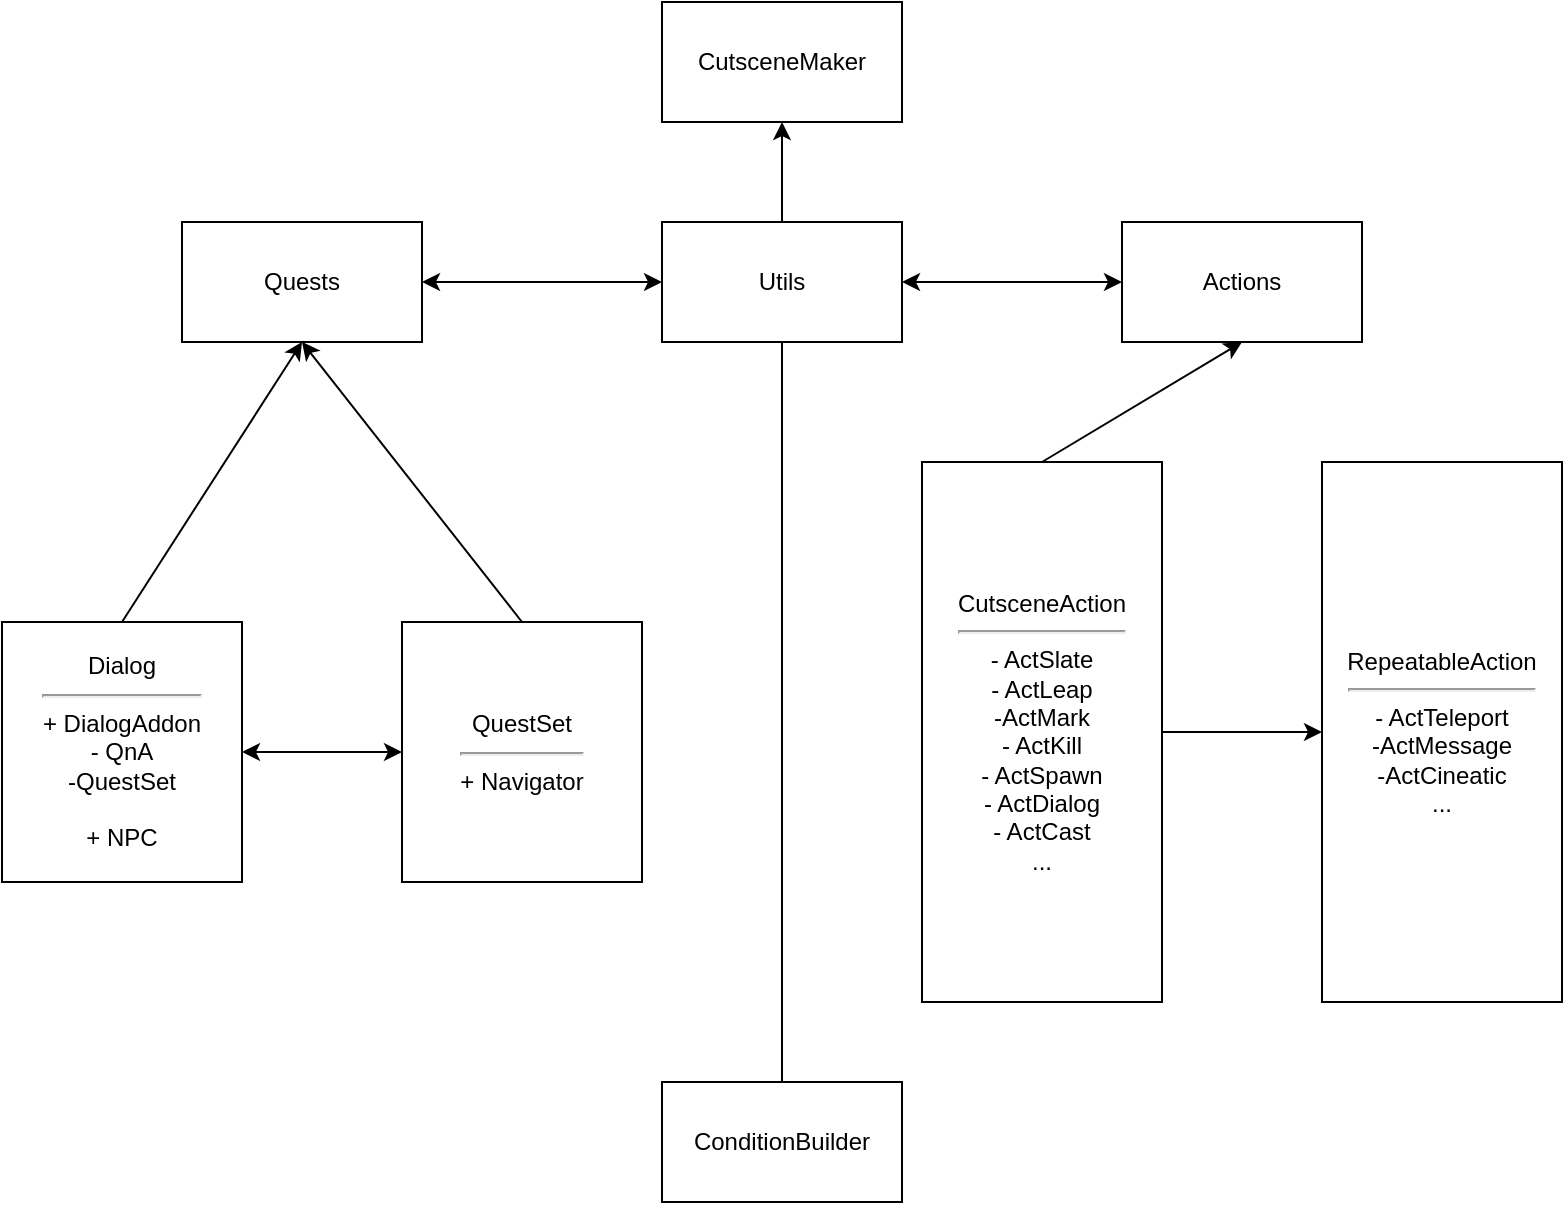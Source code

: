 <mxfile version="21.0.6" type="github">
  <diagram id="C5RBs43oDa-KdzZeNtuy" name="Page-1">
    <mxGraphModel dx="1434" dy="764" grid="1" gridSize="10" guides="1" tooltips="1" connect="1" arrows="1" fold="1" page="1" pageScale="1" pageWidth="827" pageHeight="1169" math="0" shadow="0">
      <root>
        <mxCell id="WIyWlLk6GJQsqaUBKTNV-0" />
        <mxCell id="WIyWlLk6GJQsqaUBKTNV-1" parent="WIyWlLk6GJQsqaUBKTNV-0" />
        <mxCell id="sXJNSVfXR-8KVvuQf2br-1" value="CutsceneMaker" style="rounded=0;whiteSpace=wrap;html=1;" vertex="1" parent="WIyWlLk6GJQsqaUBKTNV-1">
          <mxGeometry x="340" y="50" width="120" height="60" as="geometry" />
        </mxCell>
        <mxCell id="sXJNSVfXR-8KVvuQf2br-2" value="Quests" style="rounded=0;whiteSpace=wrap;html=1;" vertex="1" parent="WIyWlLk6GJQsqaUBKTNV-1">
          <mxGeometry x="100" y="160" width="120" height="60" as="geometry" />
        </mxCell>
        <mxCell id="sXJNSVfXR-8KVvuQf2br-3" value="Actions" style="rounded=0;whiteSpace=wrap;html=1;" vertex="1" parent="WIyWlLk6GJQsqaUBKTNV-1">
          <mxGeometry x="570" y="160" width="120" height="60" as="geometry" />
        </mxCell>
        <mxCell id="sXJNSVfXR-8KVvuQf2br-4" value="Utils" style="rounded=0;whiteSpace=wrap;html=1;" vertex="1" parent="WIyWlLk6GJQsqaUBKTNV-1">
          <mxGeometry x="340" y="160" width="120" height="60" as="geometry" />
        </mxCell>
        <mxCell id="sXJNSVfXR-8KVvuQf2br-5" value="" style="endArrow=classic;startArrow=classic;html=1;rounded=0;exitX=1;exitY=0.5;exitDx=0;exitDy=0;entryX=0;entryY=0.5;entryDx=0;entryDy=0;" edge="1" parent="WIyWlLk6GJQsqaUBKTNV-1" source="sXJNSVfXR-8KVvuQf2br-2" target="sXJNSVfXR-8KVvuQf2br-4">
          <mxGeometry width="50" height="50" relative="1" as="geometry">
            <mxPoint x="390" y="420" as="sourcePoint" />
            <mxPoint x="440" y="370" as="targetPoint" />
          </mxGeometry>
        </mxCell>
        <mxCell id="sXJNSVfXR-8KVvuQf2br-7" value="" style="endArrow=classic;startArrow=classic;html=1;rounded=0;exitX=1;exitY=0.5;exitDx=0;exitDy=0;entryX=0;entryY=0.5;entryDx=0;entryDy=0;" edge="1" parent="WIyWlLk6GJQsqaUBKTNV-1" source="sXJNSVfXR-8KVvuQf2br-4" target="sXJNSVfXR-8KVvuQf2br-3">
          <mxGeometry width="50" height="50" relative="1" as="geometry">
            <mxPoint x="230" y="200" as="sourcePoint" />
            <mxPoint x="350" y="200" as="targetPoint" />
          </mxGeometry>
        </mxCell>
        <mxCell id="sXJNSVfXR-8KVvuQf2br-9" value="Dialog&lt;br&gt;&lt;hr&gt;+ DialogAddon&lt;br&gt;- QnA&lt;br&gt;-QuestSet&lt;br&gt;&lt;br&gt;+ NPC" style="rounded=0;whiteSpace=wrap;html=1;" vertex="1" parent="WIyWlLk6GJQsqaUBKTNV-1">
          <mxGeometry x="10" y="360" width="120" height="130" as="geometry" />
        </mxCell>
        <mxCell id="sXJNSVfXR-8KVvuQf2br-17" value="QuestSet&lt;br&gt;&lt;hr&gt;+ Navigator" style="rounded=0;whiteSpace=wrap;html=1;" vertex="1" parent="WIyWlLk6GJQsqaUBKTNV-1">
          <mxGeometry x="210" y="360" width="120" height="130" as="geometry" />
        </mxCell>
        <mxCell id="sXJNSVfXR-8KVvuQf2br-19" value="" style="endArrow=classic;startArrow=classic;html=1;rounded=0;exitX=1;exitY=0.5;exitDx=0;exitDy=0;entryX=0;entryY=0.5;entryDx=0;entryDy=0;" edge="1" parent="WIyWlLk6GJQsqaUBKTNV-1" source="sXJNSVfXR-8KVvuQf2br-9" target="sXJNSVfXR-8KVvuQf2br-17">
          <mxGeometry width="50" height="50" relative="1" as="geometry">
            <mxPoint x="390" y="420" as="sourcePoint" />
            <mxPoint x="440" y="370" as="targetPoint" />
          </mxGeometry>
        </mxCell>
        <mxCell id="sXJNSVfXR-8KVvuQf2br-26" value="" style="endArrow=none;html=1;rounded=0;exitX=0.5;exitY=1;exitDx=0;exitDy=0;" edge="1" parent="WIyWlLk6GJQsqaUBKTNV-1" source="sXJNSVfXR-8KVvuQf2br-4">
          <mxGeometry width="50" height="50" relative="1" as="geometry">
            <mxPoint x="390" y="420" as="sourcePoint" />
            <mxPoint x="400" y="550" as="targetPoint" />
          </mxGeometry>
        </mxCell>
        <mxCell id="sXJNSVfXR-8KVvuQf2br-29" value="ConditionBuilder" style="rounded=0;whiteSpace=wrap;html=1;" vertex="1" parent="WIyWlLk6GJQsqaUBKTNV-1">
          <mxGeometry x="340" y="590" width="120" height="60" as="geometry" />
        </mxCell>
        <mxCell id="sXJNSVfXR-8KVvuQf2br-32" value="" style="endArrow=none;html=1;rounded=0;exitX=0.5;exitY=0;exitDx=0;exitDy=0;" edge="1" parent="WIyWlLk6GJQsqaUBKTNV-1" source="sXJNSVfXR-8KVvuQf2br-29">
          <mxGeometry width="50" height="50" relative="1" as="geometry">
            <mxPoint x="360" y="730" as="sourcePoint" />
            <mxPoint x="400" y="540" as="targetPoint" />
          </mxGeometry>
        </mxCell>
        <mxCell id="sXJNSVfXR-8KVvuQf2br-34" value="" style="endArrow=classic;html=1;rounded=0;entryX=0.5;entryY=1;entryDx=0;entryDy=0;exitX=0.5;exitY=0;exitDx=0;exitDy=0;" edge="1" parent="WIyWlLk6GJQsqaUBKTNV-1" source="sXJNSVfXR-8KVvuQf2br-39" target="sXJNSVfXR-8KVvuQf2br-3">
          <mxGeometry width="50" height="50" relative="1" as="geometry">
            <mxPoint x="630" y="310" as="sourcePoint" />
            <mxPoint x="440" y="360" as="targetPoint" />
          </mxGeometry>
        </mxCell>
        <mxCell id="sXJNSVfXR-8KVvuQf2br-35" value="" style="endArrow=classic;html=1;rounded=0;exitX=0.5;exitY=0;exitDx=0;exitDy=0;entryX=0.5;entryY=1;entryDx=0;entryDy=0;" edge="1" parent="WIyWlLk6GJQsqaUBKTNV-1" source="sXJNSVfXR-8KVvuQf2br-9" target="sXJNSVfXR-8KVvuQf2br-2">
          <mxGeometry width="50" height="50" relative="1" as="geometry">
            <mxPoint x="390" y="410" as="sourcePoint" />
            <mxPoint x="440" y="360" as="targetPoint" />
          </mxGeometry>
        </mxCell>
        <mxCell id="sXJNSVfXR-8KVvuQf2br-36" value="" style="endArrow=classic;html=1;rounded=0;entryX=0.5;entryY=1;entryDx=0;entryDy=0;exitX=0.5;exitY=0;exitDx=0;exitDy=0;" edge="1" parent="WIyWlLk6GJQsqaUBKTNV-1" source="sXJNSVfXR-8KVvuQf2br-17" target="sXJNSVfXR-8KVvuQf2br-2">
          <mxGeometry width="50" height="50" relative="1" as="geometry">
            <mxPoint x="390" y="410" as="sourcePoint" />
            <mxPoint x="440" y="360" as="targetPoint" />
          </mxGeometry>
        </mxCell>
        <mxCell id="sXJNSVfXR-8KVvuQf2br-39" value="CutsceneAction&lt;br&gt;&lt;hr&gt;- ActSlate&lt;br&gt;- ActLeap&lt;br&gt;-ActMark&lt;br&gt;- ActKill&lt;br&gt;- ActSpawn&lt;br&gt;- ActDialog&lt;br&gt;- ActCast&lt;br&gt;..." style="rounded=0;whiteSpace=wrap;html=1;" vertex="1" parent="WIyWlLk6GJQsqaUBKTNV-1">
          <mxGeometry x="470" y="280" width="120" height="270" as="geometry" />
        </mxCell>
        <mxCell id="sXJNSVfXR-8KVvuQf2br-40" value="RepeatableAction&lt;br&gt;&lt;hr&gt;- ActTeleport&lt;br&gt;-ActMessage&lt;br&gt;-ActCineatic&lt;br&gt;..." style="rounded=0;whiteSpace=wrap;html=1;" vertex="1" parent="WIyWlLk6GJQsqaUBKTNV-1">
          <mxGeometry x="670" y="280" width="120" height="270" as="geometry" />
        </mxCell>
        <mxCell id="sXJNSVfXR-8KVvuQf2br-41" value="" style="endArrow=classic;html=1;rounded=0;exitX=1;exitY=0.5;exitDx=0;exitDy=0;entryX=0;entryY=0.5;entryDx=0;entryDy=0;" edge="1" parent="WIyWlLk6GJQsqaUBKTNV-1" source="sXJNSVfXR-8KVvuQf2br-39" target="sXJNSVfXR-8KVvuQf2br-40">
          <mxGeometry width="50" height="50" relative="1" as="geometry">
            <mxPoint x="390" y="410" as="sourcePoint" />
            <mxPoint x="440" y="360" as="targetPoint" />
          </mxGeometry>
        </mxCell>
        <mxCell id="sXJNSVfXR-8KVvuQf2br-43" value="" style="endArrow=classic;html=1;rounded=0;exitX=0.5;exitY=0;exitDx=0;exitDy=0;entryX=0.5;entryY=1;entryDx=0;entryDy=0;" edge="1" parent="WIyWlLk6GJQsqaUBKTNV-1" source="sXJNSVfXR-8KVvuQf2br-4" target="sXJNSVfXR-8KVvuQf2br-1">
          <mxGeometry width="50" height="50" relative="1" as="geometry">
            <mxPoint x="540" y="400" as="sourcePoint" />
            <mxPoint x="590" y="350" as="targetPoint" />
          </mxGeometry>
        </mxCell>
      </root>
    </mxGraphModel>
  </diagram>
</mxfile>
